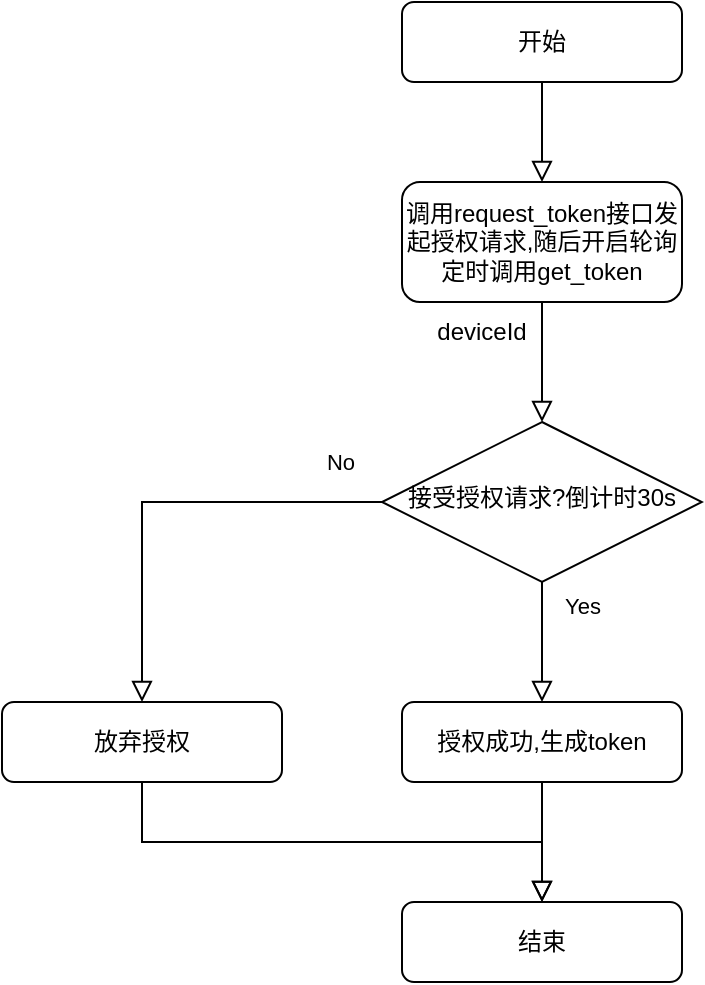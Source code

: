 <mxfile version="17.4.3" type="github">
  <diagram id="RjEBWgmEhPWUuhU1YD3c" name="第 1 页">
    <mxGraphModel dx="1022" dy="482" grid="1" gridSize="10" guides="1" tooltips="1" connect="1" arrows="1" fold="1" page="1" pageScale="1" pageWidth="827" pageHeight="1169" math="0" shadow="0">
      <root>
        <mxCell id="0" />
        <mxCell id="1" parent="0" />
        <mxCell id="4ChpsgzNAY7_XG8OOZH5-8" value="接受授权请求?倒计时30s" style="rhombus;whiteSpace=wrap;html=1;shadow=0;fontFamily=Helvetica;fontSize=12;align=center;strokeWidth=1;spacing=6;spacingTop=-4;" vertex="1" parent="1">
          <mxGeometry x="350" y="240" width="160" height="80" as="geometry" />
        </mxCell>
        <mxCell id="4ChpsgzNAY7_XG8OOZH5-9" value="No" style="edgeStyle=orthogonalEdgeStyle;rounded=0;html=1;jettySize=auto;orthogonalLoop=1;fontSize=11;endArrow=block;endFill=0;endSize=8;strokeWidth=1;shadow=0;labelBackgroundColor=none;exitX=0;exitY=0.5;exitDx=0;exitDy=0;" edge="1" parent="1" source="4ChpsgzNAY7_XG8OOZH5-8" target="4ChpsgzNAY7_XG8OOZH5-11">
          <mxGeometry x="-0.809" y="-20" relative="1" as="geometry">
            <mxPoint as="offset" />
            <mxPoint x="450" y="690" as="sourcePoint" />
            <mxPoint x="360" y="890" as="targetPoint" />
            <Array as="points">
              <mxPoint x="230" y="280" />
            </Array>
          </mxGeometry>
        </mxCell>
        <mxCell id="4ChpsgzNAY7_XG8OOZH5-10" value="Yes" style="edgeStyle=orthogonalEdgeStyle;rounded=0;html=1;jettySize=auto;orthogonalLoop=1;fontSize=11;endArrow=block;endFill=0;endSize=8;strokeWidth=1;shadow=0;labelBackgroundColor=none;startArrow=none;exitX=0.5;exitY=1;exitDx=0;exitDy=0;" edge="1" parent="1" source="4ChpsgzNAY7_XG8OOZH5-8" target="4ChpsgzNAY7_XG8OOZH5-15">
          <mxGeometry x="-0.615" y="20" relative="1" as="geometry">
            <mxPoint as="offset" />
            <mxPoint x="350" y="370" as="sourcePoint" />
            <mxPoint x="540" y="360" as="targetPoint" />
            <Array as="points">
              <mxPoint x="430" y="360" />
              <mxPoint x="430" y="360" />
            </Array>
          </mxGeometry>
        </mxCell>
        <mxCell id="4ChpsgzNAY7_XG8OOZH5-11" value="放弃授权" style="rounded=1;whiteSpace=wrap;html=1;fontSize=12;glass=0;strokeWidth=1;shadow=0;" vertex="1" parent="1">
          <mxGeometry x="160" y="380" width="140" height="40" as="geometry" />
        </mxCell>
        <mxCell id="4ChpsgzNAY7_XG8OOZH5-12" value="" style="edgeStyle=orthogonalEdgeStyle;rounded=0;orthogonalLoop=1;jettySize=auto;html=1;endArrow=block;endFill=0;endSize=8;" edge="1" parent="1" source="4ChpsgzNAY7_XG8OOZH5-13" target="4ChpsgzNAY7_XG8OOZH5-8">
          <mxGeometry relative="1" as="geometry" />
        </mxCell>
        <mxCell id="4ChpsgzNAY7_XG8OOZH5-13" value="调用request_token接口发起授权请求,随后开启轮询定时调用get_token" style="rounded=1;whiteSpace=wrap;html=1;fontSize=12;glass=0;strokeWidth=1;shadow=0;" vertex="1" parent="1">
          <mxGeometry x="360" y="120" width="140" height="60" as="geometry" />
        </mxCell>
        <mxCell id="4ChpsgzNAY7_XG8OOZH5-14" value="deviceId" style="text;html=1;strokeColor=none;fillColor=none;align=center;verticalAlign=middle;whiteSpace=wrap;rounded=0;" vertex="1" parent="1">
          <mxGeometry x="370" y="180" width="60" height="30" as="geometry" />
        </mxCell>
        <mxCell id="4ChpsgzNAY7_XG8OOZH5-16" value="开始" style="rounded=1;whiteSpace=wrap;html=1;fontSize=12;glass=0;strokeWidth=1;shadow=0;" vertex="1" parent="1">
          <mxGeometry x="360" y="30" width="140" height="40" as="geometry" />
        </mxCell>
        <mxCell id="4ChpsgzNAY7_XG8OOZH5-17" value="结束" style="rounded=1;whiteSpace=wrap;html=1;fontSize=12;glass=0;strokeWidth=1;shadow=0;" vertex="1" parent="1">
          <mxGeometry x="360" y="480" width="140" height="40" as="geometry" />
        </mxCell>
        <mxCell id="4ChpsgzNAY7_XG8OOZH5-18" value="" style="rounded=0;html=1;jettySize=auto;orthogonalLoop=1;fontSize=11;endArrow=block;endFill=0;endSize=8;strokeWidth=1;shadow=0;labelBackgroundColor=none;edgeStyle=orthogonalEdgeStyle;" edge="1" parent="1" source="4ChpsgzNAY7_XG8OOZH5-15" target="4ChpsgzNAY7_XG8OOZH5-17">
          <mxGeometry relative="1" as="geometry">
            <mxPoint x="429" y="430" as="sourcePoint" />
            <mxPoint x="429" y="480" as="targetPoint" />
            <Array as="points" />
          </mxGeometry>
        </mxCell>
        <mxCell id="4ChpsgzNAY7_XG8OOZH5-19" value="" style="rounded=0;html=1;jettySize=auto;orthogonalLoop=1;fontSize=11;endArrow=block;endFill=0;endSize=8;strokeWidth=1;shadow=0;labelBackgroundColor=none;edgeStyle=orthogonalEdgeStyle;" edge="1" parent="1" source="4ChpsgzNAY7_XG8OOZH5-16" target="4ChpsgzNAY7_XG8OOZH5-13">
          <mxGeometry relative="1" as="geometry">
            <mxPoint x="400" y="80" as="sourcePoint" />
            <mxPoint x="400" y="130" as="targetPoint" />
          </mxGeometry>
        </mxCell>
        <mxCell id="4ChpsgzNAY7_XG8OOZH5-15" value="授权成功,生成token" style="rounded=1;whiteSpace=wrap;html=1;fontSize=12;glass=0;strokeWidth=1;shadow=0;" vertex="1" parent="1">
          <mxGeometry x="360" y="380" width="140" height="40" as="geometry" />
        </mxCell>
        <mxCell id="4ChpsgzNAY7_XG8OOZH5-21" value="" style="rounded=0;html=1;jettySize=auto;orthogonalLoop=1;fontSize=11;endArrow=block;endFill=0;endSize=8;strokeWidth=1;shadow=0;labelBackgroundColor=none;edgeStyle=orthogonalEdgeStyle;" edge="1" parent="1" source="4ChpsgzNAY7_XG8OOZH5-11" target="4ChpsgzNAY7_XG8OOZH5-17">
          <mxGeometry relative="1" as="geometry">
            <mxPoint x="229.5" y="440" as="sourcePoint" />
            <mxPoint x="229.5" y="500" as="targetPoint" />
            <Array as="points">
              <mxPoint x="230" y="450" />
              <mxPoint x="430" y="450" />
            </Array>
          </mxGeometry>
        </mxCell>
      </root>
    </mxGraphModel>
  </diagram>
</mxfile>
